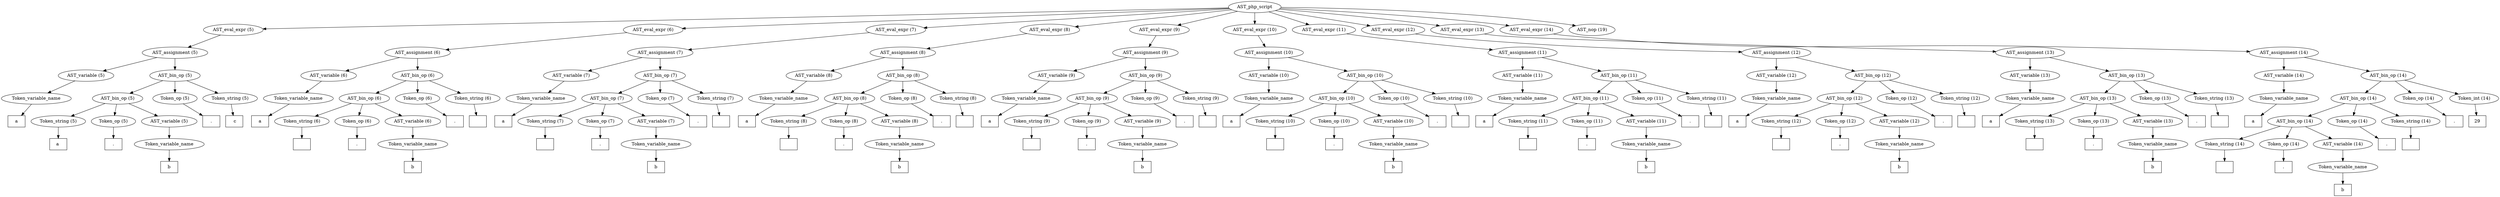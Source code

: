/*
 * AST in dot format generated by phc -- the PHP compiler
 */

digraph AST {
node_0 [label="AST_php_script"];
node_1 [label="AST_eval_expr (5)"];
node_2 [label="AST_assignment (5)"];
node_3 [label="AST_variable (5)"];
node_4 [label="Token_variable_name"];
node_5 [label="a", shape=box]
node_4 -> node_5;
node_3 -> node_4;
node_6 [label="AST_bin_op (5)"];
node_7 [label="AST_bin_op (5)"];
node_8 [label="Token_string (5)"];
node_9 [label="a ", shape=box]
node_8 -> node_9;
node_10 [label="Token_op (5)"];
node_11 [label=".", shape=box]
node_10 -> node_11;
node_12 [label="AST_variable (5)"];
node_13 [label="Token_variable_name"];
node_14 [label="b", shape=box]
node_13 -> node_14;
node_12 -> node_13;
node_7 -> node_12;
node_7 -> node_10;
node_7 -> node_8;
node_15 [label="Token_op (5)"];
node_16 [label=".", shape=box]
node_15 -> node_16;
node_17 [label="Token_string (5)"];
node_18 [label=" c", shape=box]
node_17 -> node_18;
node_6 -> node_17;
node_6 -> node_15;
node_6 -> node_7;
node_2 -> node_6;
node_2 -> node_3;
node_1 -> node_2;
node_19 [label="AST_eval_expr (6)"];
node_20 [label="AST_assignment (6)"];
node_21 [label="AST_variable (6)"];
node_22 [label="Token_variable_name"];
node_23 [label="a", shape=box]
node_22 -> node_23;
node_21 -> node_22;
node_24 [label="AST_bin_op (6)"];
node_25 [label="AST_bin_op (6)"];
node_26 [label="Token_string (6)"];
node_27 [label=" ", shape=box]
node_26 -> node_27;
node_28 [label="Token_op (6)"];
node_29 [label=".", shape=box]
node_28 -> node_29;
node_30 [label="AST_variable (6)"];
node_31 [label="Token_variable_name"];
node_32 [label="b", shape=box]
node_31 -> node_32;
node_30 -> node_31;
node_25 -> node_30;
node_25 -> node_28;
node_25 -> node_26;
node_33 [label="Token_op (6)"];
node_34 [label=".", shape=box]
node_33 -> node_34;
node_35 [label="Token_string (6)"];
node_36 [label=" ", shape=box]
node_35 -> node_36;
node_24 -> node_35;
node_24 -> node_33;
node_24 -> node_25;
node_20 -> node_24;
node_20 -> node_21;
node_19 -> node_20;
node_37 [label="AST_eval_expr (7)"];
node_38 [label="AST_assignment (7)"];
node_39 [label="AST_variable (7)"];
node_40 [label="Token_variable_name"];
node_41 [label="a", shape=box]
node_40 -> node_41;
node_39 -> node_40;
node_42 [label="AST_bin_op (7)"];
node_43 [label="AST_bin_op (7)"];
node_44 [label="Token_string (7)"];
node_45 [label=" ", shape=box]
node_44 -> node_45;
node_46 [label="Token_op (7)"];
node_47 [label=".", shape=box]
node_46 -> node_47;
node_48 [label="AST_variable (7)"];
node_49 [label="Token_variable_name"];
node_50 [label="b", shape=box]
node_49 -> node_50;
node_48 -> node_49;
node_43 -> node_48;
node_43 -> node_46;
node_43 -> node_44;
node_51 [label="Token_op (7)"];
node_52 [label=".", shape=box]
node_51 -> node_52;
node_53 [label="Token_string (7)"];
node_54 [label=" ", shape=box]
node_53 -> node_54;
node_42 -> node_53;
node_42 -> node_51;
node_42 -> node_43;
node_38 -> node_42;
node_38 -> node_39;
node_37 -> node_38;
node_55 [label="AST_eval_expr (8)"];
node_56 [label="AST_assignment (8)"];
node_57 [label="AST_variable (8)"];
node_58 [label="Token_variable_name"];
node_59 [label="a", shape=box]
node_58 -> node_59;
node_57 -> node_58;
node_60 [label="AST_bin_op (8)"];
node_61 [label="AST_bin_op (8)"];
node_62 [label="Token_string (8)"];
node_63 [label=" ", shape=box]
node_62 -> node_63;
node_64 [label="Token_op (8)"];
node_65 [label=".", shape=box]
node_64 -> node_65;
node_66 [label="AST_variable (8)"];
node_67 [label="Token_variable_name"];
node_68 [label="b", shape=box]
node_67 -> node_68;
node_66 -> node_67;
node_61 -> node_66;
node_61 -> node_64;
node_61 -> node_62;
node_69 [label="Token_op (8)"];
node_70 [label=".", shape=box]
node_69 -> node_70;
node_71 [label="Token_string (8)"];
node_72 [label=" ", shape=box]
node_71 -> node_72;
node_60 -> node_71;
node_60 -> node_69;
node_60 -> node_61;
node_56 -> node_60;
node_56 -> node_57;
node_55 -> node_56;
node_73 [label="AST_eval_expr (9)"];
node_74 [label="AST_assignment (9)"];
node_75 [label="AST_variable (9)"];
node_76 [label="Token_variable_name"];
node_77 [label="a", shape=box]
node_76 -> node_77;
node_75 -> node_76;
node_78 [label="AST_bin_op (9)"];
node_79 [label="AST_bin_op (9)"];
node_80 [label="Token_string (9)"];
node_81 [label=" ", shape=box]
node_80 -> node_81;
node_82 [label="Token_op (9)"];
node_83 [label=".", shape=box]
node_82 -> node_83;
node_84 [label="AST_variable (9)"];
node_85 [label="Token_variable_name"];
node_86 [label="b", shape=box]
node_85 -> node_86;
node_84 -> node_85;
node_79 -> node_84;
node_79 -> node_82;
node_79 -> node_80;
node_87 [label="Token_op (9)"];
node_88 [label=".", shape=box]
node_87 -> node_88;
node_89 [label="Token_string (9)"];
node_90 [label=" ", shape=box]
node_89 -> node_90;
node_78 -> node_89;
node_78 -> node_87;
node_78 -> node_79;
node_74 -> node_78;
node_74 -> node_75;
node_73 -> node_74;
node_91 [label="AST_eval_expr (10)"];
node_92 [label="AST_assignment (10)"];
node_93 [label="AST_variable (10)"];
node_94 [label="Token_variable_name"];
node_95 [label="a", shape=box]
node_94 -> node_95;
node_93 -> node_94;
node_96 [label="AST_bin_op (10)"];
node_97 [label="AST_bin_op (10)"];
node_98 [label="Token_string (10)"];
node_99 [label=" ", shape=box]
node_98 -> node_99;
node_100 [label="Token_op (10)"];
node_101 [label=".", shape=box]
node_100 -> node_101;
node_102 [label="AST_variable (10)"];
node_103 [label="Token_variable_name"];
node_104 [label="b", shape=box]
node_103 -> node_104;
node_102 -> node_103;
node_97 -> node_102;
node_97 -> node_100;
node_97 -> node_98;
node_105 [label="Token_op (10)"];
node_106 [label=".", shape=box]
node_105 -> node_106;
node_107 [label="Token_string (10)"];
node_108 [label=" ", shape=box]
node_107 -> node_108;
node_96 -> node_107;
node_96 -> node_105;
node_96 -> node_97;
node_92 -> node_96;
node_92 -> node_93;
node_91 -> node_92;
node_109 [label="AST_eval_expr (11)"];
node_110 [label="AST_assignment (11)"];
node_111 [label="AST_variable (11)"];
node_112 [label="Token_variable_name"];
node_113 [label="a", shape=box]
node_112 -> node_113;
node_111 -> node_112;
node_114 [label="AST_bin_op (11)"];
node_115 [label="AST_bin_op (11)"];
node_116 [label="Token_string (11)"];
node_117 [label=" ", shape=box]
node_116 -> node_117;
node_118 [label="Token_op (11)"];
node_119 [label=".", shape=box]
node_118 -> node_119;
node_120 [label="AST_variable (11)"];
node_121 [label="Token_variable_name"];
node_122 [label="b", shape=box]
node_121 -> node_122;
node_120 -> node_121;
node_115 -> node_120;
node_115 -> node_118;
node_115 -> node_116;
node_123 [label="Token_op (11)"];
node_124 [label=".", shape=box]
node_123 -> node_124;
node_125 [label="Token_string (11)"];
node_126 [label=" ", shape=box]
node_125 -> node_126;
node_114 -> node_125;
node_114 -> node_123;
node_114 -> node_115;
node_110 -> node_114;
node_110 -> node_111;
node_109 -> node_110;
node_127 [label="AST_eval_expr (12)"];
node_128 [label="AST_assignment (12)"];
node_129 [label="AST_variable (12)"];
node_130 [label="Token_variable_name"];
node_131 [label="a", shape=box]
node_130 -> node_131;
node_129 -> node_130;
node_132 [label="AST_bin_op (12)"];
node_133 [label="AST_bin_op (12)"];
node_134 [label="Token_string (12)"];
node_135 [label=" ", shape=box]
node_134 -> node_135;
node_136 [label="Token_op (12)"];
node_137 [label=".", shape=box]
node_136 -> node_137;
node_138 [label="AST_variable (12)"];
node_139 [label="Token_variable_name"];
node_140 [label="b", shape=box]
node_139 -> node_140;
node_138 -> node_139;
node_133 -> node_138;
node_133 -> node_136;
node_133 -> node_134;
node_141 [label="Token_op (12)"];
node_142 [label=".", shape=box]
node_141 -> node_142;
node_143 [label="Token_string (12)"];
node_144 [label=" ", shape=box]
node_143 -> node_144;
node_132 -> node_143;
node_132 -> node_141;
node_132 -> node_133;
node_128 -> node_132;
node_128 -> node_129;
node_127 -> node_128;
node_145 [label="AST_eval_expr (13)"];
node_146 [label="AST_assignment (13)"];
node_147 [label="AST_variable (13)"];
node_148 [label="Token_variable_name"];
node_149 [label="a", shape=box]
node_148 -> node_149;
node_147 -> node_148;
node_150 [label="AST_bin_op (13)"];
node_151 [label="AST_bin_op (13)"];
node_152 [label="Token_string (13)"];
node_153 [label=" ", shape=box]
node_152 -> node_153;
node_154 [label="Token_op (13)"];
node_155 [label=".", shape=box]
node_154 -> node_155;
node_156 [label="AST_variable (13)"];
node_157 [label="Token_variable_name"];
node_158 [label="b", shape=box]
node_157 -> node_158;
node_156 -> node_157;
node_151 -> node_156;
node_151 -> node_154;
node_151 -> node_152;
node_159 [label="Token_op (13)"];
node_160 [label=".", shape=box]
node_159 -> node_160;
node_161 [label="Token_string (13)"];
node_162 [label=" ", shape=box]
node_161 -> node_162;
node_150 -> node_161;
node_150 -> node_159;
node_150 -> node_151;
node_146 -> node_150;
node_146 -> node_147;
node_145 -> node_146;
node_163 [label="AST_eval_expr (14)"];
node_164 [label="AST_assignment (14)"];
node_165 [label="AST_variable (14)"];
node_166 [label="Token_variable_name"];
node_167 [label="a", shape=box]
node_166 -> node_167;
node_165 -> node_166;
node_168 [label="AST_bin_op (14)"];
node_169 [label="AST_bin_op (14)"];
node_170 [label="AST_bin_op (14)"];
node_171 [label="Token_string (14)"];
node_172 [label=" ", shape=box]
node_171 -> node_172;
node_173 [label="Token_op (14)"];
node_174 [label=".", shape=box]
node_173 -> node_174;
node_175 [label="AST_variable (14)"];
node_176 [label="Token_variable_name"];
node_177 [label="b", shape=box]
node_176 -> node_177;
node_175 -> node_176;
node_170 -> node_175;
node_170 -> node_173;
node_170 -> node_171;
node_178 [label="Token_op (14)"];
node_179 [label=".", shape=box]
node_178 -> node_179;
node_180 [label="Token_string (14)"];
node_181 [label=" ", shape=box]
node_180 -> node_181;
node_169 -> node_180;
node_169 -> node_178;
node_169 -> node_170;
node_182 [label="Token_op (14)"];
node_183 [label=".", shape=box]
node_182 -> node_183;
node_184 [label="Token_int (14)"];
node_185 [label="29", shape=box]
node_184 -> node_185;
node_168 -> node_184;
node_168 -> node_182;
node_168 -> node_169;
node_164 -> node_168;
node_164 -> node_165;
node_163 -> node_164;
node_186 [label="AST_nop (19)"];
node_0 -> node_186;
node_0 -> node_163;
node_0 -> node_145;
node_0 -> node_127;
node_0 -> node_109;
node_0 -> node_91;
node_0 -> node_73;
node_0 -> node_55;
node_0 -> node_37;
node_0 -> node_19;
node_0 -> node_1;
}
